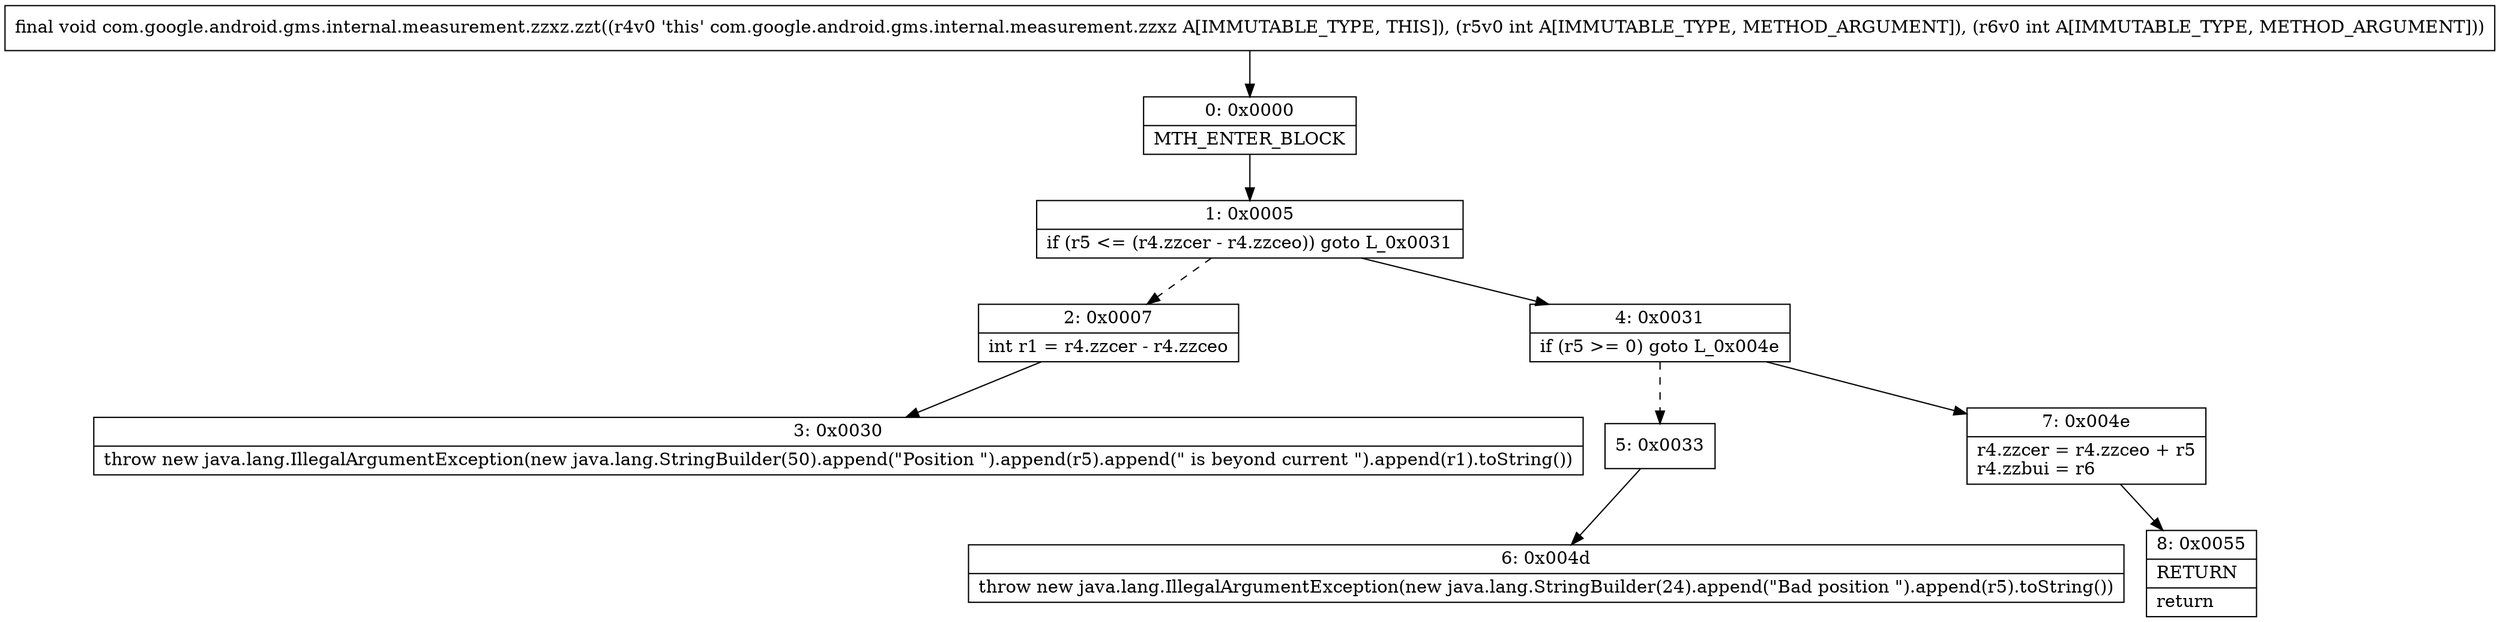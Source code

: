 digraph "CFG forcom.google.android.gms.internal.measurement.zzxz.zzt(II)V" {
Node_0 [shape=record,label="{0\:\ 0x0000|MTH_ENTER_BLOCK\l}"];
Node_1 [shape=record,label="{1\:\ 0x0005|if (r5 \<= (r4.zzcer \- r4.zzceo)) goto L_0x0031\l}"];
Node_2 [shape=record,label="{2\:\ 0x0007|int r1 = r4.zzcer \- r4.zzceo\l}"];
Node_3 [shape=record,label="{3\:\ 0x0030|throw new java.lang.IllegalArgumentException(new java.lang.StringBuilder(50).append(\"Position \").append(r5).append(\" is beyond current \").append(r1).toString())\l}"];
Node_4 [shape=record,label="{4\:\ 0x0031|if (r5 \>= 0) goto L_0x004e\l}"];
Node_5 [shape=record,label="{5\:\ 0x0033}"];
Node_6 [shape=record,label="{6\:\ 0x004d|throw new java.lang.IllegalArgumentException(new java.lang.StringBuilder(24).append(\"Bad position \").append(r5).toString())\l}"];
Node_7 [shape=record,label="{7\:\ 0x004e|r4.zzcer = r4.zzceo + r5\lr4.zzbui = r6\l}"];
Node_8 [shape=record,label="{8\:\ 0x0055|RETURN\l|return\l}"];
MethodNode[shape=record,label="{final void com.google.android.gms.internal.measurement.zzxz.zzt((r4v0 'this' com.google.android.gms.internal.measurement.zzxz A[IMMUTABLE_TYPE, THIS]), (r5v0 int A[IMMUTABLE_TYPE, METHOD_ARGUMENT]), (r6v0 int A[IMMUTABLE_TYPE, METHOD_ARGUMENT])) }"];
MethodNode -> Node_0;
Node_0 -> Node_1;
Node_1 -> Node_2[style=dashed];
Node_1 -> Node_4;
Node_2 -> Node_3;
Node_4 -> Node_5[style=dashed];
Node_4 -> Node_7;
Node_5 -> Node_6;
Node_7 -> Node_8;
}

